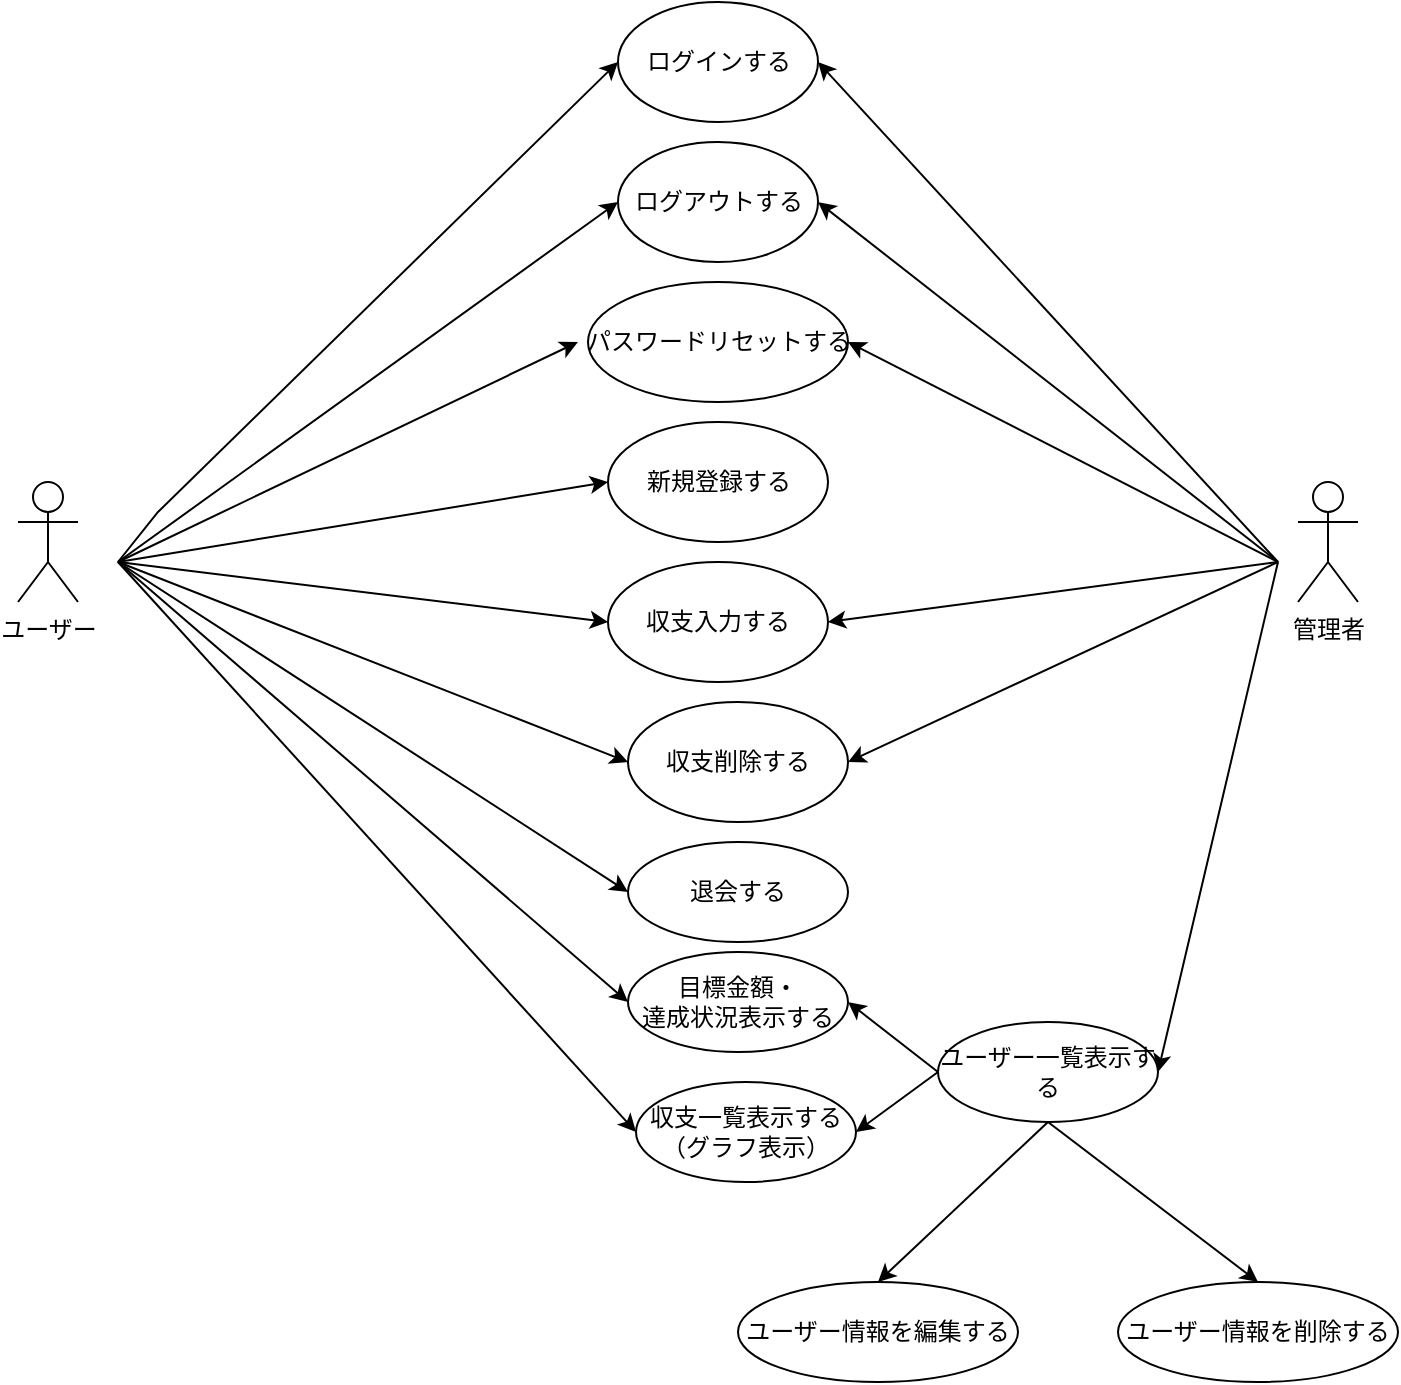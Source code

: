 <mxfile version="27.0.8">
  <diagram name="ページ1" id="awKE1UMGdxs6jAsw6-Rr">
    <mxGraphModel grid="1" page="1" gridSize="10" guides="1" tooltips="1" connect="1" arrows="1" fold="1" pageScale="1" pageWidth="827" pageHeight="1169" math="0" shadow="0">
      <root>
        <mxCell id="0" />
        <mxCell id="1" parent="0" />
        <mxCell id="WoTdFIvGoWuvpCkUA2eD-1" value="ユーザー" style="shape=umlActor;verticalLabelPosition=bottom;verticalAlign=top;html=1;outlineConnect=0;" vertex="1" parent="1">
          <mxGeometry x="50" y="250" width="30" height="60" as="geometry" />
        </mxCell>
        <mxCell id="WoTdFIvGoWuvpCkUA2eD-2" value="管理者" style="shape=umlActor;verticalLabelPosition=bottom;verticalAlign=top;html=1;outlineConnect=0;" vertex="1" parent="1">
          <mxGeometry x="690" y="250" width="30" height="60" as="geometry" />
        </mxCell>
        <mxCell id="WoTdFIvGoWuvpCkUA2eD-3" value="" style="ellipse;whiteSpace=wrap;html=1;" vertex="1" parent="1">
          <mxGeometry x="350" y="10" width="100" height="60" as="geometry" />
        </mxCell>
        <mxCell id="WoTdFIvGoWuvpCkUA2eD-4" value="" style="ellipse;whiteSpace=wrap;html=1;" vertex="1" parent="1">
          <mxGeometry x="350" y="80" width="100" height="60" as="geometry" />
        </mxCell>
        <mxCell id="WoTdFIvGoWuvpCkUA2eD-5" value="" style="ellipse;whiteSpace=wrap;html=1;" vertex="1" parent="1">
          <mxGeometry x="335" y="150" width="130" height="60" as="geometry" />
        </mxCell>
        <mxCell id="WoTdFIvGoWuvpCkUA2eD-6" value="" style="ellipse;whiteSpace=wrap;html=1;" vertex="1" parent="1">
          <mxGeometry x="345" y="220" width="110" height="60" as="geometry" />
        </mxCell>
        <mxCell id="WoTdFIvGoWuvpCkUA2eD-7" value="収支入力する" style="ellipse;whiteSpace=wrap;html=1;" vertex="1" parent="1">
          <mxGeometry x="345" y="290" width="110" height="60" as="geometry" />
        </mxCell>
        <mxCell id="WoTdFIvGoWuvpCkUA2eD-8" style="edgeStyle=orthogonalEdgeStyle;rounded=0;orthogonalLoop=1;jettySize=auto;html=1;exitX=0.5;exitY=1;exitDx=0;exitDy=0;" edge="1" parent="1" source="WoTdFIvGoWuvpCkUA2eD-4" target="WoTdFIvGoWuvpCkUA2eD-4">
          <mxGeometry relative="1" as="geometry" />
        </mxCell>
        <mxCell id="XMnFgntaKjzUBgVNBEmI-1" value="ログインする" style="text;html=1;align=center;verticalAlign=middle;resizable=0;points=[];autosize=1;strokeColor=none;fillColor=none;" vertex="1" parent="1">
          <mxGeometry x="350" y="25" width="100" height="30" as="geometry" />
        </mxCell>
        <mxCell id="XMnFgntaKjzUBgVNBEmI-2" value="ログアウトする" style="text;html=1;align=center;verticalAlign=middle;resizable=0;points=[];autosize=1;strokeColor=none;fillColor=none;" vertex="1" parent="1">
          <mxGeometry x="345" y="95" width="110" height="30" as="geometry" />
        </mxCell>
        <mxCell id="XMnFgntaKjzUBgVNBEmI-3" value="新規登録する" style="text;html=1;align=center;verticalAlign=middle;resizable=0;points=[];autosize=1;strokeColor=none;fillColor=none;" vertex="1" parent="1">
          <mxGeometry x="350" y="235" width="100" height="30" as="geometry" />
        </mxCell>
        <mxCell id="XMnFgntaKjzUBgVNBEmI-4" value="パスワードリセットする" style="text;html=1;align=center;verticalAlign=middle;resizable=0;points=[];autosize=1;strokeColor=none;fillColor=none;" vertex="1" parent="1">
          <mxGeometry x="320" y="165" width="160" height="30" as="geometry" />
        </mxCell>
        <mxCell id="umVpwB8pKI1dElh54bwU-1" value="収支一覧表示する&lt;div&gt;（グラフ表示）&lt;/div&gt;" style="ellipse;whiteSpace=wrap;html=1;" vertex="1" parent="1">
          <mxGeometry x="359" y="550" width="110" height="50" as="geometry" />
        </mxCell>
        <mxCell id="umVpwB8pKI1dElh54bwU-2" value="退会する" style="ellipse;whiteSpace=wrap;html=1;" vertex="1" parent="1">
          <mxGeometry x="355" y="430" width="110" height="50" as="geometry" />
        </mxCell>
        <mxCell id="umVpwB8pKI1dElh54bwU-3" value="目標金額・&lt;div&gt;達成状況表示する&lt;/div&gt;" style="ellipse;whiteSpace=wrap;html=1;" vertex="1" parent="1">
          <mxGeometry x="355" y="485" width="110" height="50" as="geometry" />
        </mxCell>
        <mxCell id="umVpwB8pKI1dElh54bwU-4" value="&lt;div&gt;ユーザー一覧表示する&lt;/div&gt;" style="ellipse;whiteSpace=wrap;html=1;" vertex="1" parent="1">
          <mxGeometry x="510" y="520" width="110" height="50" as="geometry" />
        </mxCell>
        <mxCell id="umVpwB8pKI1dElh54bwU-5" value="" style="endArrow=classic;html=1;rounded=0;entryX=0;entryY=0.5;entryDx=0;entryDy=0;" edge="1" parent="1" target="WoTdFIvGoWuvpCkUA2eD-3">
          <mxGeometry width="50" height="50" relative="1" as="geometry">
            <mxPoint x="100" y="290" as="sourcePoint" />
            <mxPoint x="150" y="235" as="targetPoint" />
            <Array as="points">
              <mxPoint x="120" y="265" />
            </Array>
          </mxGeometry>
        </mxCell>
        <mxCell id="umVpwB8pKI1dElh54bwU-6" value="" style="endArrow=classic;html=1;rounded=0;entryX=0;entryY=0.5;entryDx=0;entryDy=0;" edge="1" parent="1" target="WoTdFIvGoWuvpCkUA2eD-4">
          <mxGeometry width="50" height="50" relative="1" as="geometry">
            <mxPoint x="100" y="290" as="sourcePoint" />
            <mxPoint x="250" y="280" as="targetPoint" />
          </mxGeometry>
        </mxCell>
        <mxCell id="umVpwB8pKI1dElh54bwU-7" value="" style="endArrow=classic;html=1;rounded=0;" edge="1" parent="1">
          <mxGeometry width="50" height="50" relative="1" as="geometry">
            <mxPoint x="100" y="290" as="sourcePoint" />
            <mxPoint x="330" y="180" as="targetPoint" />
          </mxGeometry>
        </mxCell>
        <mxCell id="umVpwB8pKI1dElh54bwU-8" value="" style="endArrow=classic;html=1;rounded=0;entryX=0;entryY=0.5;entryDx=0;entryDy=0;" edge="1" parent="1" target="WoTdFIvGoWuvpCkUA2eD-6">
          <mxGeometry width="50" height="50" relative="1" as="geometry">
            <mxPoint x="100" y="290" as="sourcePoint" />
            <mxPoint x="250" y="280" as="targetPoint" />
          </mxGeometry>
        </mxCell>
        <mxCell id="umVpwB8pKI1dElh54bwU-10" value="" style="endArrow=classic;html=1;rounded=0;entryX=0;entryY=0.5;entryDx=0;entryDy=0;" edge="1" parent="1" target="WoTdFIvGoWuvpCkUA2eD-7">
          <mxGeometry width="50" height="50" relative="1" as="geometry">
            <mxPoint x="100" y="290" as="sourcePoint" />
            <mxPoint x="250" y="280" as="targetPoint" />
          </mxGeometry>
        </mxCell>
        <mxCell id="umVpwB8pKI1dElh54bwU-11" value="" style="endArrow=classic;html=1;rounded=0;entryX=0;entryY=0.5;entryDx=0;entryDy=0;" edge="1" parent="1" target="umVpwB8pKI1dElh54bwU-1">
          <mxGeometry width="50" height="50" relative="1" as="geometry">
            <mxPoint x="100" y="290" as="sourcePoint" />
            <mxPoint x="250" y="280" as="targetPoint" />
          </mxGeometry>
        </mxCell>
        <mxCell id="umVpwB8pKI1dElh54bwU-12" value="" style="endArrow=classic;html=1;rounded=0;entryX=0;entryY=0.5;entryDx=0;entryDy=0;" edge="1" parent="1" target="umVpwB8pKI1dElh54bwU-3">
          <mxGeometry width="50" height="50" relative="1" as="geometry">
            <mxPoint x="100" y="290" as="sourcePoint" />
            <mxPoint x="250" y="280" as="targetPoint" />
          </mxGeometry>
        </mxCell>
        <mxCell id="umVpwB8pKI1dElh54bwU-13" value="" style="endArrow=classic;html=1;rounded=0;entryX=0;entryY=0.5;entryDx=0;entryDy=0;" edge="1" parent="1" target="umVpwB8pKI1dElh54bwU-2">
          <mxGeometry width="50" height="50" relative="1" as="geometry">
            <mxPoint x="100" y="290" as="sourcePoint" />
            <mxPoint x="250" y="280" as="targetPoint" />
          </mxGeometry>
        </mxCell>
        <mxCell id="umVpwB8pKI1dElh54bwU-14" value="" style="endArrow=classic;html=1;rounded=0;entryX=1;entryY=0.5;entryDx=0;entryDy=0;" edge="1" parent="1" target="WoTdFIvGoWuvpCkUA2eD-3">
          <mxGeometry width="50" height="50" relative="1" as="geometry">
            <mxPoint x="680" y="290" as="sourcePoint" />
            <mxPoint x="250" y="280" as="targetPoint" />
          </mxGeometry>
        </mxCell>
        <mxCell id="umVpwB8pKI1dElh54bwU-15" value="" style="endArrow=classic;html=1;rounded=0;entryX=1;entryY=0.5;entryDx=0;entryDy=0;" edge="1" parent="1" target="WoTdFIvGoWuvpCkUA2eD-4">
          <mxGeometry width="50" height="50" relative="1" as="geometry">
            <mxPoint x="680" y="290" as="sourcePoint" />
            <mxPoint x="250" y="280" as="targetPoint" />
          </mxGeometry>
        </mxCell>
        <mxCell id="umVpwB8pKI1dElh54bwU-18" value="" style="endArrow=classic;html=1;rounded=0;entryX=1;entryY=0.5;entryDx=0;entryDy=0;" edge="1" parent="1" target="WoTdFIvGoWuvpCkUA2eD-7">
          <mxGeometry width="50" height="50" relative="1" as="geometry">
            <mxPoint x="680" y="290" as="sourcePoint" />
            <mxPoint x="250" y="280" as="targetPoint" />
          </mxGeometry>
        </mxCell>
        <mxCell id="umVpwB8pKI1dElh54bwU-19" value="" style="endArrow=classic;html=1;rounded=0;entryX=1;entryY=0.5;entryDx=0;entryDy=0;" edge="1" parent="1" target="umVpwB8pKI1dElh54bwU-4">
          <mxGeometry width="50" height="50" relative="1" as="geometry">
            <mxPoint x="680" y="290" as="sourcePoint" />
            <mxPoint x="250" y="280" as="targetPoint" />
          </mxGeometry>
        </mxCell>
        <mxCell id="umVpwB8pKI1dElh54bwU-20" value="" style="endArrow=classic;html=1;rounded=0;exitX=0;exitY=0.5;exitDx=0;exitDy=0;entryX=1;entryY=0.5;entryDx=0;entryDy=0;" edge="1" parent="1" source="umVpwB8pKI1dElh54bwU-4" target="umVpwB8pKI1dElh54bwU-1">
          <mxGeometry width="50" height="50" relative="1" as="geometry">
            <mxPoint x="200" y="330" as="sourcePoint" />
            <mxPoint x="250" y="280" as="targetPoint" />
          </mxGeometry>
        </mxCell>
        <mxCell id="umVpwB8pKI1dElh54bwU-21" value="" style="endArrow=classic;html=1;rounded=0;exitX=0;exitY=0.5;exitDx=0;exitDy=0;entryX=1;entryY=0.5;entryDx=0;entryDy=0;" edge="1" parent="1" source="umVpwB8pKI1dElh54bwU-4" target="umVpwB8pKI1dElh54bwU-3">
          <mxGeometry width="50" height="50" relative="1" as="geometry">
            <mxPoint x="200" y="330" as="sourcePoint" />
            <mxPoint x="250" y="280" as="targetPoint" />
          </mxGeometry>
        </mxCell>
        <mxCell id="umVpwB8pKI1dElh54bwU-23" value="" style="endArrow=classic;html=1;rounded=0;" edge="1" parent="1">
          <mxGeometry width="50" height="50" relative="1" as="geometry">
            <mxPoint x="680" y="290" as="sourcePoint" />
            <mxPoint x="465.002" y="180" as="targetPoint" />
          </mxGeometry>
        </mxCell>
        <mxCell id="umVpwB8pKI1dElh54bwU-25" value="収支削除する" style="ellipse;whiteSpace=wrap;html=1;" vertex="1" parent="1">
          <mxGeometry x="355" y="360" width="110" height="60" as="geometry" />
        </mxCell>
        <mxCell id="umVpwB8pKI1dElh54bwU-26" value="" style="endArrow=classic;html=1;rounded=0;entryX=0;entryY=0.5;entryDx=0;entryDy=0;" edge="1" parent="1" target="umVpwB8pKI1dElh54bwU-25">
          <mxGeometry width="50" height="50" relative="1" as="geometry">
            <mxPoint x="100" y="290" as="sourcePoint" />
            <mxPoint x="630" y="280" as="targetPoint" />
          </mxGeometry>
        </mxCell>
        <mxCell id="umVpwB8pKI1dElh54bwU-27" value="" style="endArrow=classic;html=1;rounded=0;entryX=1;entryY=0.5;entryDx=0;entryDy=0;" edge="1" parent="1" target="umVpwB8pKI1dElh54bwU-25">
          <mxGeometry width="50" height="50" relative="1" as="geometry">
            <mxPoint x="680" y="290" as="sourcePoint" />
            <mxPoint x="630" y="280" as="targetPoint" />
          </mxGeometry>
        </mxCell>
        <mxCell id="a41N1pwVmOJmdbQ46p3t-1" value="ユーザー情報を編集する" style="ellipse;whiteSpace=wrap;html=1;" vertex="1" parent="1">
          <mxGeometry x="410" y="650" width="140" height="50" as="geometry" />
        </mxCell>
        <mxCell id="a41N1pwVmOJmdbQ46p3t-2" value="ユーザー情報を削除する" style="ellipse;whiteSpace=wrap;html=1;" vertex="1" parent="1">
          <mxGeometry x="600" y="650" width="140" height="50" as="geometry" />
        </mxCell>
        <mxCell id="a41N1pwVmOJmdbQ46p3t-3" value="" style="endArrow=classic;html=1;rounded=0;exitX=0.5;exitY=1;exitDx=0;exitDy=0;entryX=0.5;entryY=0;entryDx=0;entryDy=0;" edge="1" parent="1" source="umVpwB8pKI1dElh54bwU-4" target="a41N1pwVmOJmdbQ46p3t-1">
          <mxGeometry width="50" height="50" relative="1" as="geometry">
            <mxPoint x="390" y="520" as="sourcePoint" />
            <mxPoint x="440" y="470" as="targetPoint" />
          </mxGeometry>
        </mxCell>
        <mxCell id="a41N1pwVmOJmdbQ46p3t-4" value="" style="endArrow=classic;html=1;rounded=0;exitX=0.5;exitY=1;exitDx=0;exitDy=0;entryX=0.5;entryY=0;entryDx=0;entryDy=0;" edge="1" parent="1" source="umVpwB8pKI1dElh54bwU-4" target="a41N1pwVmOJmdbQ46p3t-2">
          <mxGeometry width="50" height="50" relative="1" as="geometry">
            <mxPoint x="570" y="570" as="sourcePoint" />
            <mxPoint x="440" y="470" as="targetPoint" />
          </mxGeometry>
        </mxCell>
      </root>
    </mxGraphModel>
  </diagram>
</mxfile>
